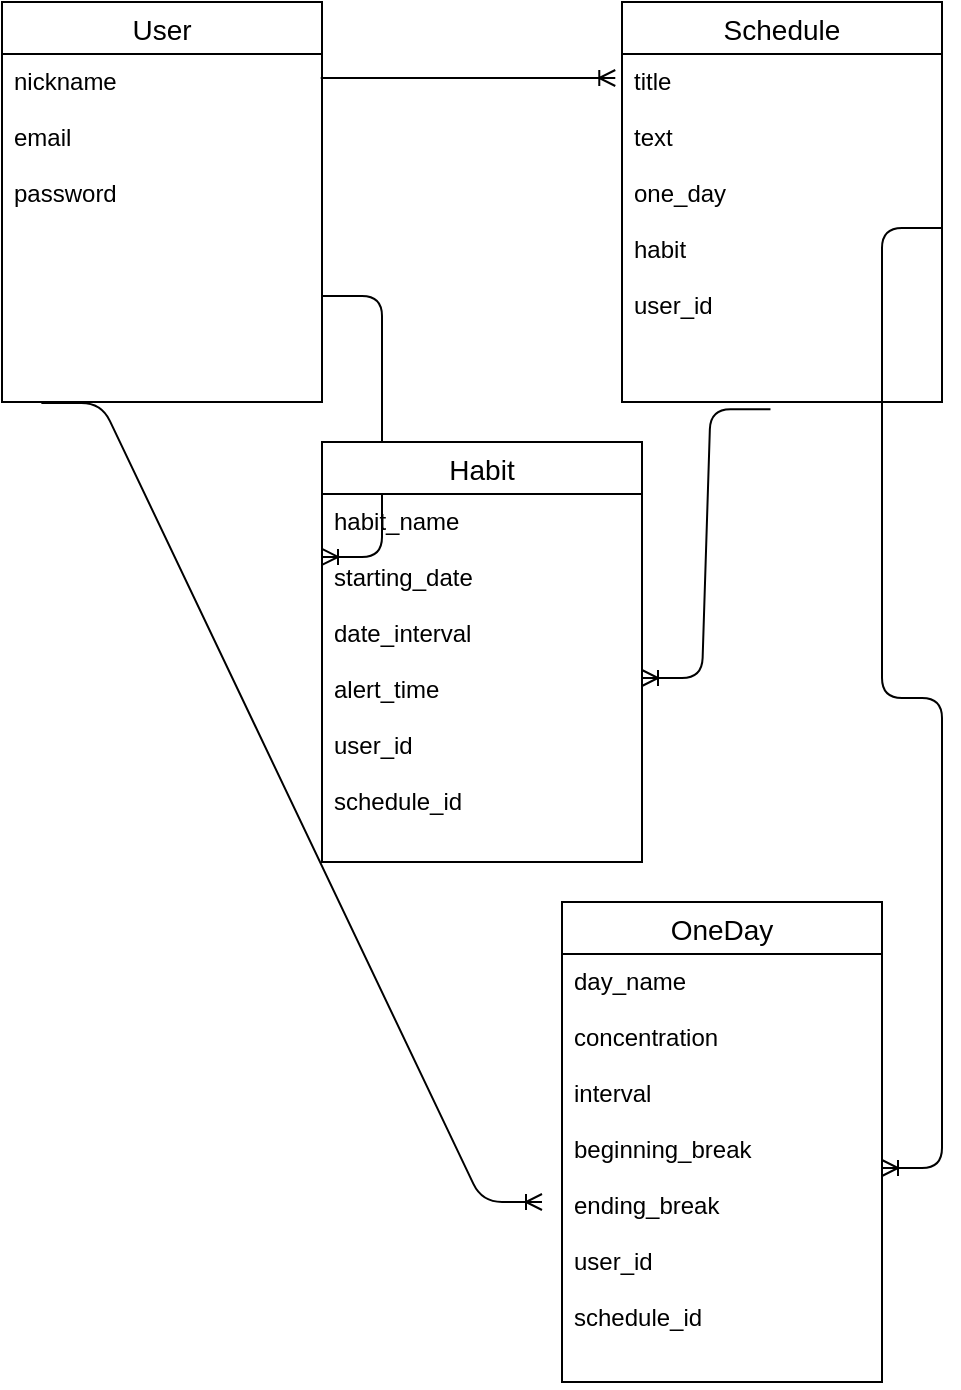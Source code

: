 <mxfile version="13.6.5">
    <diagram id="ka6ZRvQnl4Z0xIQFBXGL" name="ページ1">
        <mxGraphModel dx="391" dy="655" grid="1" gridSize="10" guides="1" tooltips="1" connect="1" arrows="1" fold="1" page="1" pageScale="1" pageWidth="827" pageHeight="1169" math="0" shadow="0">
            <root>
                <mxCell id="0"/>
                <mxCell id="1" parent="0"/>
                <mxCell id="2" value="User" style="swimlane;fontStyle=0;childLayout=stackLayout;horizontal=1;startSize=26;horizontalStack=0;resizeParent=1;resizeParentMax=0;resizeLast=0;collapsible=1;marginBottom=0;align=center;fontSize=14;" parent="1" vertex="1">
                    <mxGeometry x="40" y="40" width="160" height="200" as="geometry"/>
                </mxCell>
                <mxCell id="3" value="nickname&#10;&#10;email&#10;&#10;password&#10;&#10;" style="text;strokeColor=none;fillColor=none;spacingLeft=4;spacingRight=4;overflow=hidden;rotatable=0;points=[[0,0.5],[1,0.5]];portConstraint=eastwest;fontSize=12;" parent="2" vertex="1">
                    <mxGeometry y="26" width="160" height="174" as="geometry"/>
                </mxCell>
                <mxCell id="6" value="Schedule" style="swimlane;fontStyle=0;childLayout=stackLayout;horizontal=1;startSize=26;horizontalStack=0;resizeParent=1;resizeParentMax=0;resizeLast=0;collapsible=1;marginBottom=0;align=center;fontSize=14;" parent="1" vertex="1">
                    <mxGeometry x="350" y="40" width="160" height="200" as="geometry"/>
                </mxCell>
                <mxCell id="7" value="title&#10;&#10;text&#10;&#10;one_day&#10;&#10;habit&#10;&#10;user_id" style="text;strokeColor=none;fillColor=none;spacingLeft=4;spacingRight=4;overflow=hidden;rotatable=0;points=[[0,0.5],[1,0.5]];portConstraint=eastwest;fontSize=12;" parent="6" vertex="1">
                    <mxGeometry y="26" width="160" height="174" as="geometry"/>
                </mxCell>
                <mxCell id="28" value="" style="edgeStyle=entityRelationEdgeStyle;fontSize=12;html=1;endArrow=ERoneToMany;exitX=0.996;exitY=0.069;exitDx=0;exitDy=0;exitPerimeter=0;entryX=-0.021;entryY=0.069;entryDx=0;entryDy=0;entryPerimeter=0;" parent="1" source="3" target="7" edge="1">
                    <mxGeometry width="100" height="100" relative="1" as="geometry">
                        <mxPoint x="360" y="380" as="sourcePoint"/>
                        <mxPoint x="460" y="280" as="targetPoint"/>
                    </mxGeometry>
                </mxCell>
                <mxCell id="36" value="" style="edgeStyle=entityRelationEdgeStyle;fontSize=12;html=1;endArrow=ERoneToMany;exitX=0.123;exitY=1.003;exitDx=0;exitDy=0;exitPerimeter=0;" parent="1" source="3" edge="1">
                    <mxGeometry width="100" height="100" relative="1" as="geometry">
                        <mxPoint x="80" y="260" as="sourcePoint"/>
                        <mxPoint x="310" y="640" as="targetPoint"/>
                    </mxGeometry>
                </mxCell>
                <mxCell id="39" value="" style="edgeStyle=entityRelationEdgeStyle;fontSize=12;html=1;endArrow=ERoneToMany;entryX=0;entryY=0.171;entryDx=0;entryDy=0;entryPerimeter=0;" parent="1" target="15" edge="1">
                    <mxGeometry width="100" height="100" relative="1" as="geometry">
                        <mxPoint x="200" y="187" as="sourcePoint"/>
                        <mxPoint x="500" y="370" as="targetPoint"/>
                    </mxGeometry>
                </mxCell>
                <mxCell id="14" value="Habit" style="swimlane;fontStyle=0;childLayout=stackLayout;horizontal=1;startSize=26;horizontalStack=0;resizeParent=1;resizeParentMax=0;resizeLast=0;collapsible=1;marginBottom=0;align=center;fontSize=14;" parent="1" vertex="1">
                    <mxGeometry x="200" y="260" width="160" height="210" as="geometry"/>
                </mxCell>
                <mxCell id="15" value="habit_name&#10;&#10;starting_date&#10;&#10;date_interval&#10;&#10;alert_time&#10;&#10;user_id&#10;&#10;schedule_id" style="text;strokeColor=none;fillColor=none;spacingLeft=4;spacingRight=4;overflow=hidden;rotatable=0;points=[[0,0.5],[1,0.5]];portConstraint=eastwest;fontSize=12;" parent="14" vertex="1">
                    <mxGeometry y="26" width="160" height="184" as="geometry"/>
                </mxCell>
                <mxCell id="43" value="" style="edgeStyle=entityRelationEdgeStyle;fontSize=12;html=1;endArrow=ERoneToMany;exitX=0.464;exitY=1.021;exitDx=0;exitDy=0;exitPerimeter=0;" parent="1" source="7" target="15" edge="1">
                    <mxGeometry width="100" height="100" relative="1" as="geometry">
                        <mxPoint x="300" y="470" as="sourcePoint"/>
                        <mxPoint x="450" y="360" as="targetPoint"/>
                    </mxGeometry>
                </mxCell>
                <mxCell id="44" value="" style="edgeStyle=entityRelationEdgeStyle;fontSize=12;html=1;endArrow=ERoneToMany;exitX=1;exitY=0.5;exitDx=0;exitDy=0;" parent="1" source="7" target="13" edge="1">
                    <mxGeometry width="100" height="100" relative="1" as="geometry">
                        <mxPoint x="300" y="470" as="sourcePoint"/>
                        <mxPoint x="520" y="480" as="targetPoint"/>
                    </mxGeometry>
                </mxCell>
                <mxCell id="10" value="OneDay" style="swimlane;fontStyle=0;childLayout=stackLayout;horizontal=1;startSize=26;horizontalStack=0;resizeParent=1;resizeParentMax=0;resizeLast=0;collapsible=1;marginBottom=0;align=center;fontSize=14;" parent="1" vertex="1">
                    <mxGeometry x="320" y="490" width="160" height="240" as="geometry"/>
                </mxCell>
                <mxCell id="13" value="day_name&#10;&#10;concentration&#10;&#10;interval&#10;&#10;beginning_break&#10;&#10;ending_break&#10;&#10;user_id&#10;&#10;schedule_id&#10;&#10;" style="text;strokeColor=none;fillColor=none;spacingLeft=4;spacingRight=4;overflow=hidden;rotatable=0;points=[[0,0.5],[1,0.5]];portConstraint=eastwest;fontSize=12;" parent="10" vertex="1">
                    <mxGeometry y="26" width="160" height="214" as="geometry"/>
                </mxCell>
            </root>
        </mxGraphModel>
    </diagram>
</mxfile>
